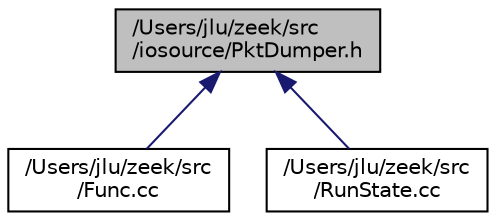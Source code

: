 digraph "/Users/jlu/zeek/src/iosource/PktDumper.h"
{
 // LATEX_PDF_SIZE
  edge [fontname="Helvetica",fontsize="10",labelfontname="Helvetica",labelfontsize="10"];
  node [fontname="Helvetica",fontsize="10",shape=record];
  Node1 [label="/Users/jlu/zeek/src\l/iosource/PktDumper.h",height=0.2,width=0.4,color="black", fillcolor="grey75", style="filled", fontcolor="black",tooltip=" "];
  Node1 -> Node2 [dir="back",color="midnightblue",fontsize="10",style="solid",fontname="Helvetica"];
  Node2 [label="/Users/jlu/zeek/src\l/Func.cc",height=0.2,width=0.4,color="black", fillcolor="white", style="filled",URL="$d4/da5/Func_8cc.html",tooltip=" "];
  Node1 -> Node3 [dir="back",color="midnightblue",fontsize="10",style="solid",fontname="Helvetica"];
  Node3 [label="/Users/jlu/zeek/src\l/RunState.cc",height=0.2,width=0.4,color="black", fillcolor="white", style="filled",URL="$d0/d0b/RunState_8cc.html",tooltip=" "];
}
